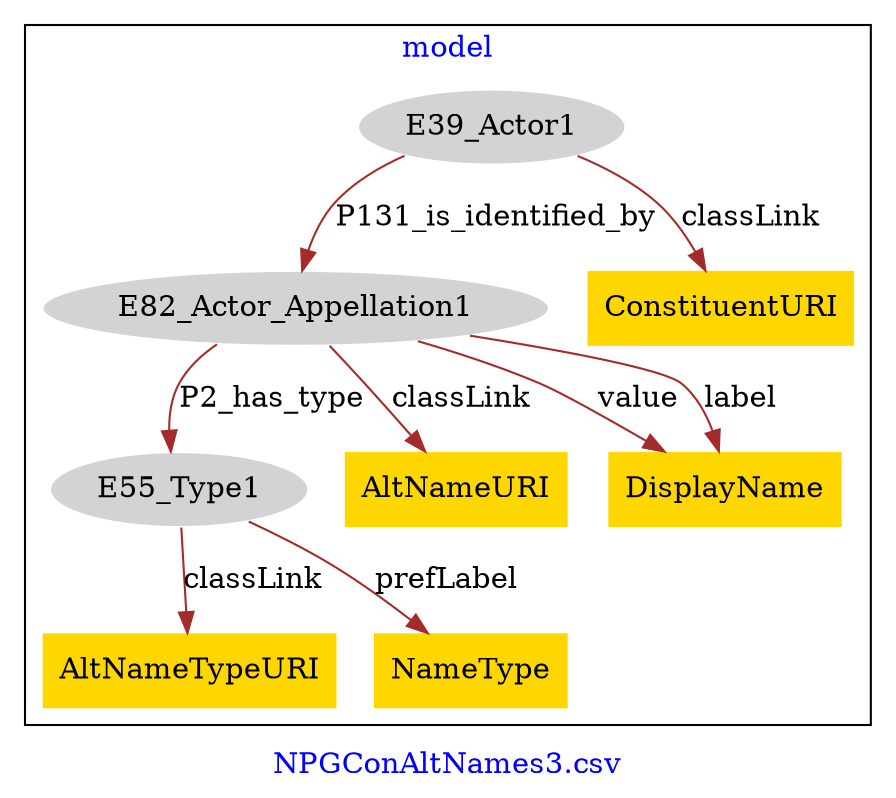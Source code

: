 digraph n0 {
fontcolor="blue"
remincross="true"
label="NPGConAltNames3.csv"
subgraph cluster {
label="model"
n2[style="filled",color="white",fillcolor="lightgray",label="E39_Actor1"];
n3[style="filled",color="white",fillcolor="lightgray",label="E82_Actor_Appellation1"];
n4[style="filled",color="white",fillcolor="lightgray",label="E55_Type1"];
n5[shape="plaintext",style="filled",fillcolor="gold",label="ConstituentURI"];
n6[shape="plaintext",style="filled",fillcolor="gold",label="AltNameTypeURI"];
n7[shape="plaintext",style="filled",fillcolor="gold",label="AltNameURI"];
n8[shape="plaintext",style="filled",fillcolor="gold",label="NameType"];
n9[shape="plaintext",style="filled",fillcolor="gold",label="DisplayName"];
}
n2 -> n3[color="brown",fontcolor="black",label="P131_is_identified_by"]
n3 -> n4[color="brown",fontcolor="black",label="P2_has_type"]
n2 -> n5[color="brown",fontcolor="black",label="classLink"]
n4 -> n6[color="brown",fontcolor="black",label="classLink"]
n3 -> n7[color="brown",fontcolor="black",label="classLink"]
n4 -> n8[color="brown",fontcolor="black",label="prefLabel"]
n3 -> n9[color="brown",fontcolor="black",label="value"]
n3 -> n9[color="brown",fontcolor="black",label="label"]
}
